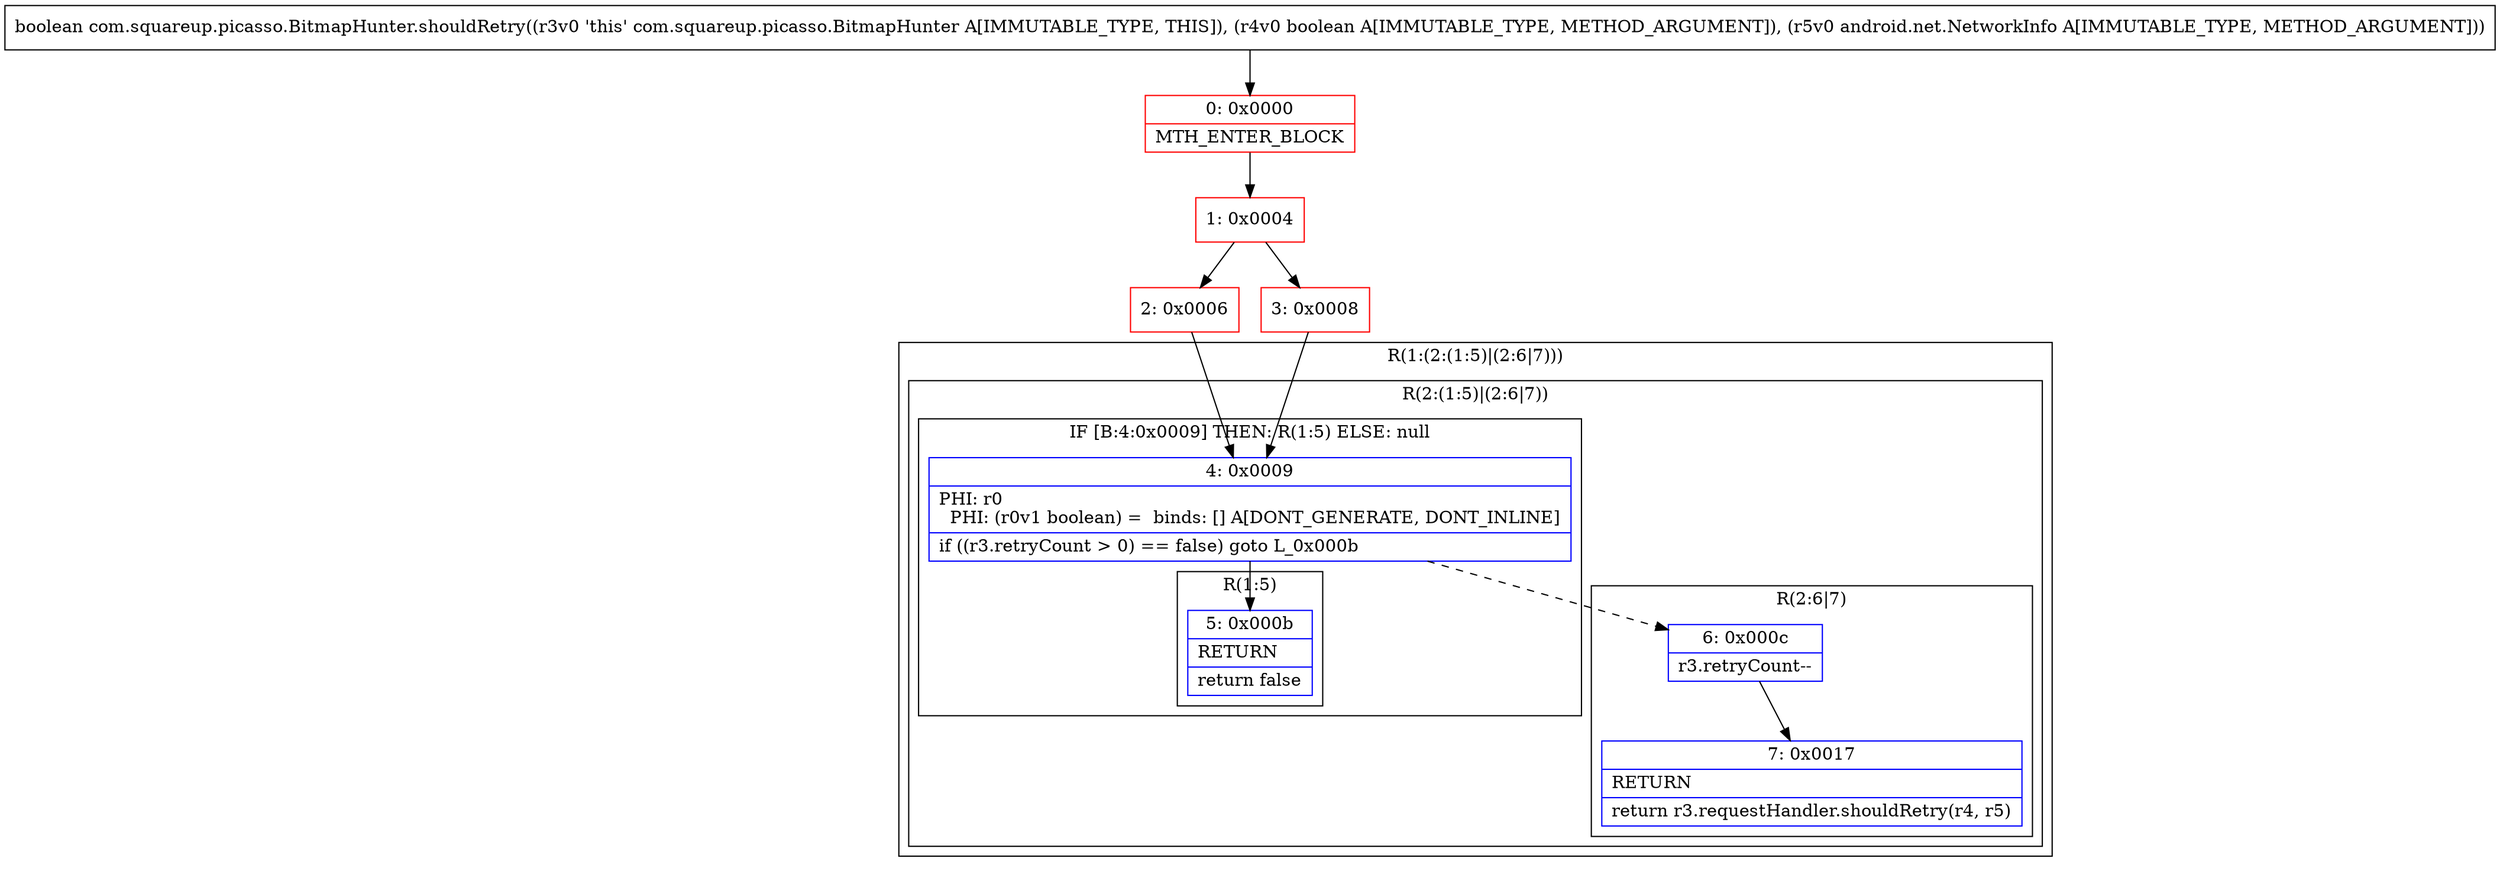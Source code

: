 digraph "CFG forcom.squareup.picasso.BitmapHunter.shouldRetry(ZLandroid\/net\/NetworkInfo;)Z" {
subgraph cluster_Region_1787169458 {
label = "R(1:(2:(1:5)|(2:6|7)))";
node [shape=record,color=blue];
subgraph cluster_Region_349751468 {
label = "R(2:(1:5)|(2:6|7))";
node [shape=record,color=blue];
subgraph cluster_IfRegion_307723687 {
label = "IF [B:4:0x0009] THEN: R(1:5) ELSE: null";
node [shape=record,color=blue];
Node_4 [shape=record,label="{4\:\ 0x0009|PHI: r0 \l  PHI: (r0v1 boolean) =  binds: [] A[DONT_GENERATE, DONT_INLINE]\l|if ((r3.retryCount \> 0) == false) goto L_0x000b\l}"];
subgraph cluster_Region_167923214 {
label = "R(1:5)";
node [shape=record,color=blue];
Node_5 [shape=record,label="{5\:\ 0x000b|RETURN\l|return false\l}"];
}
}
subgraph cluster_Region_1351288422 {
label = "R(2:6|7)";
node [shape=record,color=blue];
Node_6 [shape=record,label="{6\:\ 0x000c|r3.retryCount\-\-\l}"];
Node_7 [shape=record,label="{7\:\ 0x0017|RETURN\l|return r3.requestHandler.shouldRetry(r4, r5)\l}"];
}
}
}
Node_0 [shape=record,color=red,label="{0\:\ 0x0000|MTH_ENTER_BLOCK\l}"];
Node_1 [shape=record,color=red,label="{1\:\ 0x0004}"];
Node_2 [shape=record,color=red,label="{2\:\ 0x0006}"];
Node_3 [shape=record,color=red,label="{3\:\ 0x0008}"];
MethodNode[shape=record,label="{boolean com.squareup.picasso.BitmapHunter.shouldRetry((r3v0 'this' com.squareup.picasso.BitmapHunter A[IMMUTABLE_TYPE, THIS]), (r4v0 boolean A[IMMUTABLE_TYPE, METHOD_ARGUMENT]), (r5v0 android.net.NetworkInfo A[IMMUTABLE_TYPE, METHOD_ARGUMENT])) }"];
MethodNode -> Node_0;
Node_4 -> Node_5;
Node_4 -> Node_6[style=dashed];
Node_6 -> Node_7;
Node_0 -> Node_1;
Node_1 -> Node_2;
Node_1 -> Node_3;
Node_2 -> Node_4;
Node_3 -> Node_4;
}

